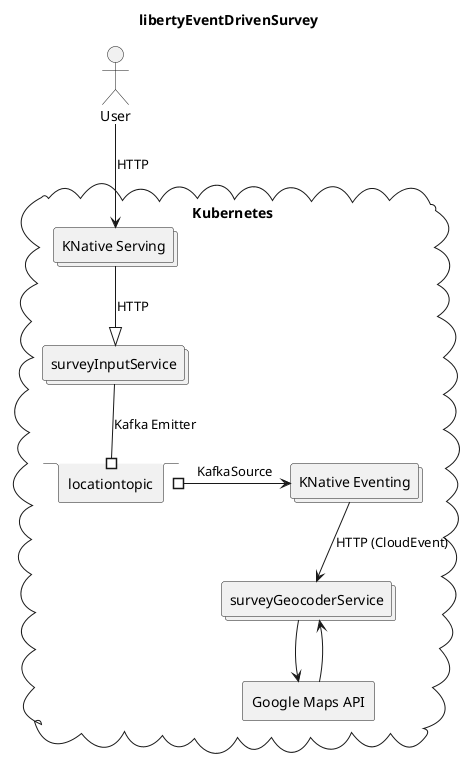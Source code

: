 @startuml

title libertyEventDrivenSurvey

skinparam monochrome true
skinparam DefaultTextAlignment center
scale 1.0

actor user1 as "User"

' https://plantuml.com/deployment-diagram
' Arrows: https://plantuml.com/deployment-diagram#bb3fdb917676e9ae
cloud kubernetes as "Kubernetes" {
  collections knativeServing1 as "KNative Serving"
  collections surveyInputService
  stack locationtopic
  collections knativeServing2 as "KNative Eventing"
  collections surveyGeocoderService
  rectangle googleMaps as "Google Maps API"
}

user1 --> knativeServing1 : HTTP
knativeServing1 --^ surveyInputService : HTTP
surveyInputService --# locationtopic : Kafka Emitter
locationtopic #-> knativeServing2 : KafkaSource
knativeServing2 --> surveyGeocoderService : HTTP (CloudEvent)
surveyGeocoderService --> googleMaps
googleMaps --> surveyGeocoderService

@enduml
